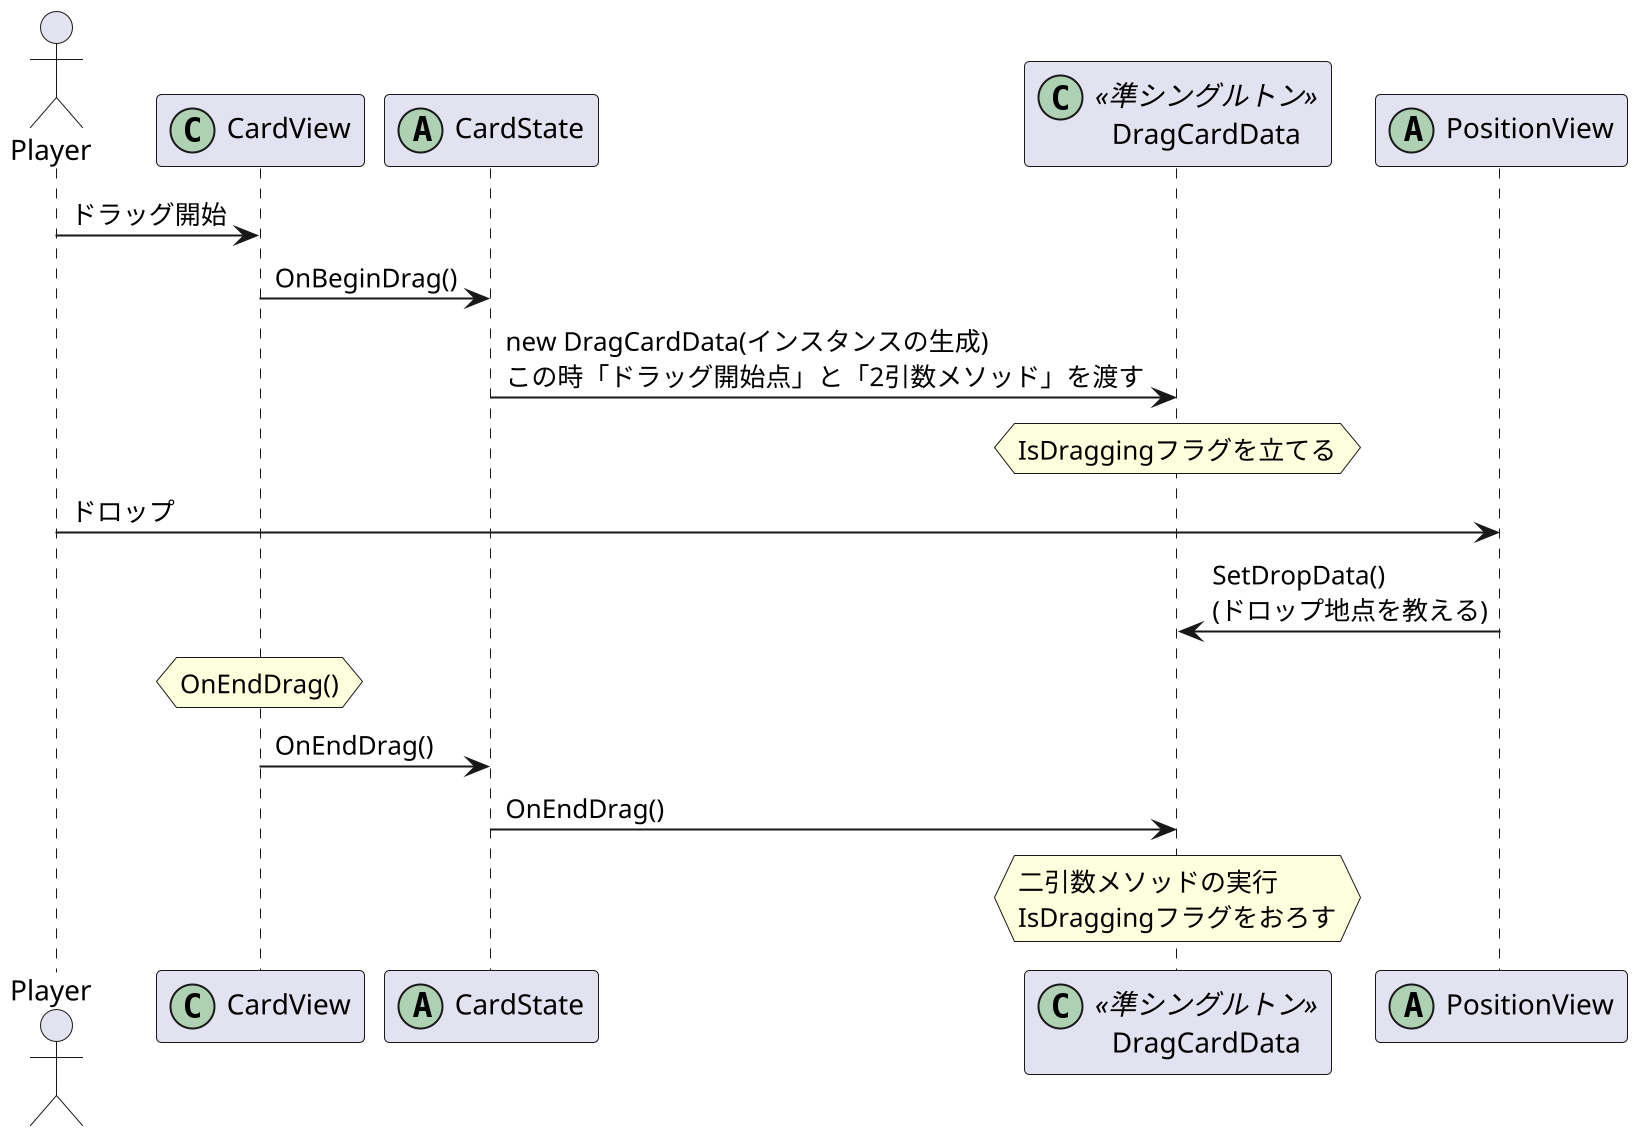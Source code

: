 @startuml DragSystem
scale 2
skinparam DefaultFontName 源ノ角ゴシック Code JP Medium

actor Player

participant CardView <<(C,#ADD1B2)>>
participant CardState <<(A,#ADD1B2)>>
participant DragCardData <<(C,#ADD1B2)準シングルトン>>
participant PositionView <<(A,#ADD1B2)>>


Player->CardView : ドラッグ開始
CardView->CardState : OnBeginDrag()
CardState->DragCardData : new DragCardData(インスタンスの生成)\nこの時「ドラッグ開始点」と「2引数メソッド」を渡す
hnote over DragCardData : IsDraggingフラグを立てる
Player->PositionView : ドロップ
DragCardData<-PositionView : SetDropData()\n(ドロップ地点を教える)
hnote over CardView : OnEndDrag()
CardView->CardState : OnEndDrag()
CardState->DragCardData : OnEndDrag()
hnote over DragCardData : 二引数メソッドの実行\nIsDraggingフラグをおろす

@enduml